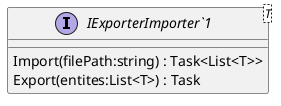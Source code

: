 @startuml
interface "IExporterImporter`1"<T> {
    Import(filePath:string) : Task<List<T>>
    Export(entites:List<T>) : Task
}
@enduml
